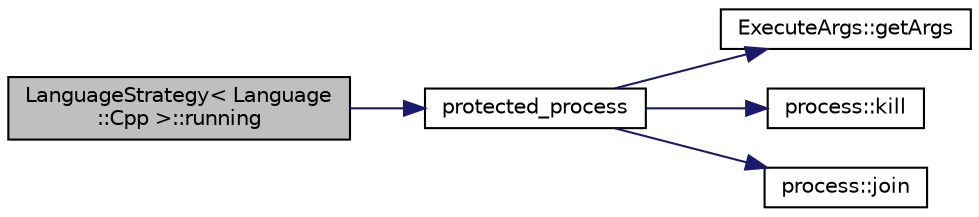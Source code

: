digraph "LanguageStrategy&lt; Language::Cpp &gt;::running"
{
 // LATEX_PDF_SIZE
  edge [fontname="Helvetica",fontsize="10",labelfontname="Helvetica",labelfontsize="10"];
  node [fontname="Helvetica",fontsize="10",shape=record];
  rankdir="LR";
  Node8 [label="LanguageStrategy\< Language\l::Cpp \>::running",height=0.2,width=0.4,color="black", fillcolor="grey75", style="filled", fontcolor="black",tooltip=" "];
  Node8 -> Node9 [color="midnightblue",fontsize="10",style="solid",fontname="Helvetica"];
  Node9 [label="protected_process",height=0.2,width=0.4,color="black", fillcolor="white", style="filled",URL="$_protected_process_8cpp.html#a73ff9bf22a4ff8ddc31cb7b6314b06fd",tooltip=" "];
  Node9 -> Node10 [color="midnightblue",fontsize="10",style="solid",fontname="Helvetica"];
  Node10 [label="ExecuteArgs::getArgs",height=0.2,width=0.4,color="black", fillcolor="white", style="filled",URL="$class_execute_args.html#a9e61c65a4f7832a6c33c3c85203ba574",tooltip="返回命令行参数列表"];
  Node9 -> Node11 [color="midnightblue",fontsize="10",style="solid",fontname="Helvetica"];
  Node11 [label="process::kill",height=0.2,width=0.4,color="black", fillcolor="white", style="filled",URL="$classprocess.html#a217a9f72c54fb962f5c56cf0934901e5",tooltip="Send signal SIG to the process."];
  Node9 -> Node12 [color="midnightblue",fontsize="10",style="solid",fontname="Helvetica"];
  Node12 [label="process::join",height=0.2,width=0.4,color="black", fillcolor="white", style="filled",URL="$classprocess.html#a2a3c8b98c92999ffe95abf1de7ee17d2",tooltip=" "];
}
